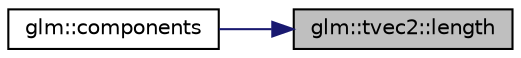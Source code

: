 digraph "glm::tvec2::length"
{
 // LATEX_PDF_SIZE
  edge [fontname="Helvetica",fontsize="10",labelfontname="Helvetica",labelfontsize="10"];
  node [fontname="Helvetica",fontsize="10",shape=record];
  rankdir="RL";
  Node1 [label="glm::tvec2::length",height=0.2,width=0.4,color="black", fillcolor="grey75", style="filled", fontcolor="black",tooltip=" "];
  Node1 -> Node2 [dir="back",color="midnightblue",fontsize="10",style="solid",fontname="Helvetica"];
  Node2 [label="glm::components",height=0.2,width=0.4,color="black", fillcolor="white", style="filled",URL="$group__gtx__range.html#gaa47e3ca3e374b418523be2898497e20f",tooltip=" "];
}
